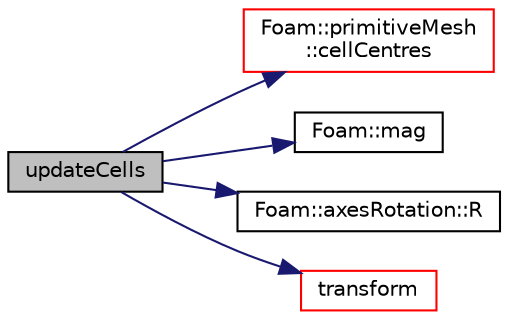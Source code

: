 digraph "updateCells"
{
  bgcolor="transparent";
  edge [fontname="Helvetica",fontsize="10",labelfontname="Helvetica",labelfontsize="10"];
  node [fontname="Helvetica",fontsize="10",shape=record];
  rankdir="LR";
  Node1136 [label="updateCells",height=0.2,width=0.4,color="black", fillcolor="grey75", style="filled", fontcolor="black"];
  Node1136 -> Node1137 [color="midnightblue",fontsize="10",style="solid",fontname="Helvetica"];
  Node1137 [label="Foam::primitiveMesh\l::cellCentres",height=0.2,width=0.4,color="red",URL="$a28685.html#a7300aee2989c6ec70e39436816461902"];
  Node1136 -> Node1188 [color="midnightblue",fontsize="10",style="solid",fontname="Helvetica"];
  Node1188 [label="Foam::mag",height=0.2,width=0.4,color="black",URL="$a21851.html#a929da2a3fdcf3dacbbe0487d3a330dae"];
  Node1136 -> Node1200 [color="midnightblue",fontsize="10",style="solid",fontname="Helvetica"];
  Node1200 [label="Foam::axesRotation::R",height=0.2,width=0.4,color="black",URL="$a26121.html#a3cd9a1bbbe2bea1310fafd9d832dcc21",tooltip="Return local-to-global transformation tensor. "];
  Node1136 -> Node1201 [color="midnightblue",fontsize="10",style="solid",fontname="Helvetica"];
  Node1201 [label="transform",height=0.2,width=0.4,color="red",URL="$a26129.html#aa986937e611435651e04e31daa2aea94",tooltip="Transform vectorField using transformation tensor field. "];
}
